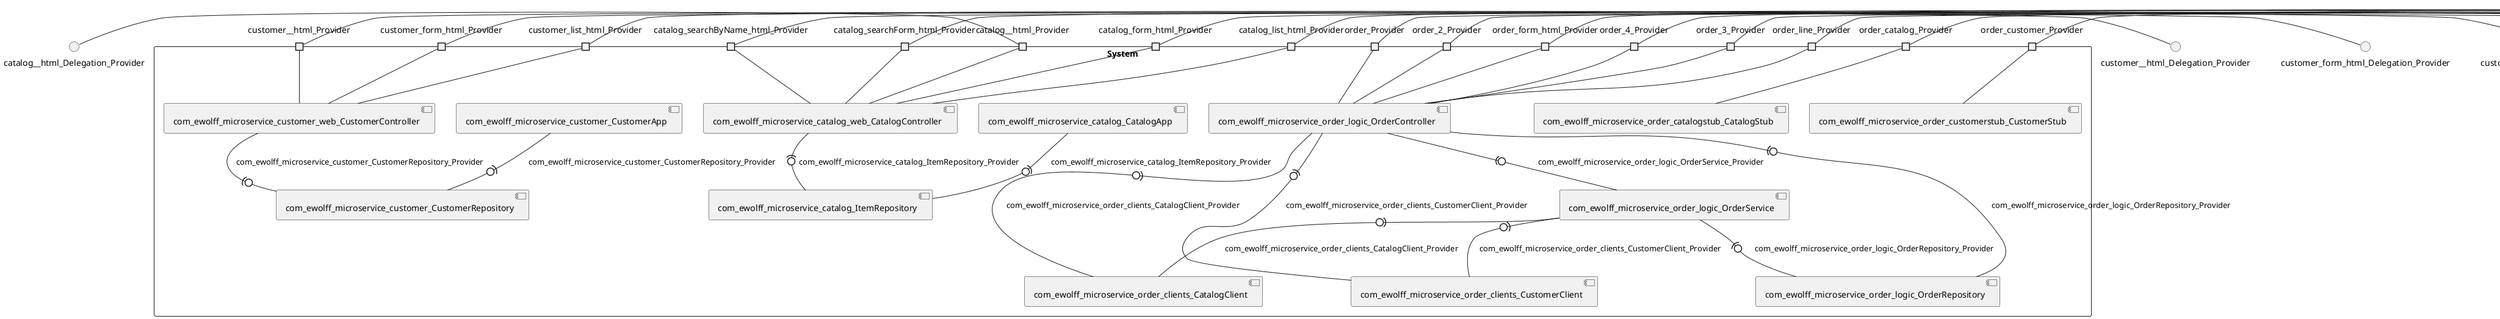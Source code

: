 @startuml
skinparam fixCircleLabelOverlapping true
skinparam componentStyle uml2
() catalog__html_Delegation_Provider
() catalog_form_html_Delegation_Provider
() catalog_list_html_Delegation_Provider
() catalog_searchByName_html_Delegation_Provider
() catalog_searchForm_html_Delegation_Provider
() customer__html_Delegation_Provider
() customer_form_html_Delegation_Provider
() customer_list_html_Delegation_Provider
() order_2_Delegation_Provider
() order_3_Delegation_Provider
() order_4_Delegation_Provider
() order_Delegation_Provider
() order_catalog_Delegation_Provider
() order_customer_Delegation_Provider
() order_form_html_Delegation_Provider
() order_line_Delegation_Provider
rectangle System {
[com_ewolff_microservice_catalog_CatalogApp] [[ewolff-microservice.repository#_CWwycvhyEe66rp41yTOR7g]]
[com_ewolff_microservice_catalog_ItemRepository] [[ewolff-microservice.repository#_CWwycvhyEe66rp41yTOR7g]]
[com_ewolff_microservice_catalog_web_CatalogController] [[ewolff-microservice.repository#_CWwycvhyEe66rp41yTOR7g]]
[com_ewolff_microservice_customer_CustomerApp] [[ewolff-microservice.repository#_CWwycvhyEe66rp41yTOR7g]]
[com_ewolff_microservice_customer_CustomerRepository] [[ewolff-microservice.repository#_CWwycvhyEe66rp41yTOR7g]]
[com_ewolff_microservice_customer_web_CustomerController] [[ewolff-microservice.repository#_CWwycvhyEe66rp41yTOR7g]]
[com_ewolff_microservice_order_catalogstub_CatalogStub] [[ewolff-microservice.repository#_CWwycvhyEe66rp41yTOR7g]]
[com_ewolff_microservice_order_clients_CatalogClient] [[ewolff-microservice.repository#_CWwycvhyEe66rp41yTOR7g]]
[com_ewolff_microservice_order_clients_CustomerClient] [[ewolff-microservice.repository#_CWwycvhyEe66rp41yTOR7g]]
[com_ewolff_microservice_order_customerstub_CustomerStub] [[ewolff-microservice.repository#_CWwycvhyEe66rp41yTOR7g]]
[com_ewolff_microservice_order_logic_OrderController] [[ewolff-microservice.repository#_CWwycvhyEe66rp41yTOR7g]]
[com_ewolff_microservice_order_logic_OrderRepository] [[ewolff-microservice.repository#_CWwycvhyEe66rp41yTOR7g]]
[com_ewolff_microservice_order_logic_OrderService] [[ewolff-microservice.repository#_CWwycvhyEe66rp41yTOR7g]]
port catalog__html_Provider
catalog__html_Delegation_Provider - catalog__html_Provider
catalog__html_Provider - [com_ewolff_microservice_catalog_web_CatalogController]
port catalog_form_html_Provider
catalog_form_html_Delegation_Provider - catalog_form_html_Provider
catalog_form_html_Provider - [com_ewolff_microservice_catalog_web_CatalogController]
port catalog_list_html_Provider
catalog_list_html_Delegation_Provider - catalog_list_html_Provider
catalog_list_html_Provider - [com_ewolff_microservice_catalog_web_CatalogController]
port catalog_searchByName_html_Provider
catalog_searchByName_html_Delegation_Provider - catalog_searchByName_html_Provider
catalog_searchByName_html_Provider - [com_ewolff_microservice_catalog_web_CatalogController]
port catalog_searchForm_html_Provider
catalog_searchForm_html_Delegation_Provider - catalog_searchForm_html_Provider
catalog_searchForm_html_Provider - [com_ewolff_microservice_catalog_web_CatalogController]
[com_ewolff_microservice_catalog_CatalogApp] -(0- [com_ewolff_microservice_catalog_ItemRepository] : com_ewolff_microservice_catalog_ItemRepository_Provider
[com_ewolff_microservice_catalog_web_CatalogController] -(0- [com_ewolff_microservice_catalog_ItemRepository] : com_ewolff_microservice_catalog_ItemRepository_Provider
[com_ewolff_microservice_customer_web_CustomerController] -(0- [com_ewolff_microservice_customer_CustomerRepository] : com_ewolff_microservice_customer_CustomerRepository_Provider
[com_ewolff_microservice_customer_CustomerApp] -(0- [com_ewolff_microservice_customer_CustomerRepository] : com_ewolff_microservice_customer_CustomerRepository_Provider
[com_ewolff_microservice_order_logic_OrderService] -(0- [com_ewolff_microservice_order_clients_CatalogClient] : com_ewolff_microservice_order_clients_CatalogClient_Provider
[com_ewolff_microservice_order_logic_OrderController] -(0- [com_ewolff_microservice_order_clients_CatalogClient] : com_ewolff_microservice_order_clients_CatalogClient_Provider
[com_ewolff_microservice_order_logic_OrderService] -(0- [com_ewolff_microservice_order_clients_CustomerClient] : com_ewolff_microservice_order_clients_CustomerClient_Provider
[com_ewolff_microservice_order_logic_OrderController] -(0- [com_ewolff_microservice_order_clients_CustomerClient] : com_ewolff_microservice_order_clients_CustomerClient_Provider
[com_ewolff_microservice_order_logic_OrderController] -(0- [com_ewolff_microservice_order_logic_OrderRepository] : com_ewolff_microservice_order_logic_OrderRepository_Provider
[com_ewolff_microservice_order_logic_OrderService] -(0- [com_ewolff_microservice_order_logic_OrderRepository] : com_ewolff_microservice_order_logic_OrderRepository_Provider
[com_ewolff_microservice_order_logic_OrderController] -(0- [com_ewolff_microservice_order_logic_OrderService] : com_ewolff_microservice_order_logic_OrderService_Provider
port customer__html_Provider
customer__html_Delegation_Provider - customer__html_Provider
customer__html_Provider - [com_ewolff_microservice_customer_web_CustomerController]
port customer_form_html_Provider
customer_form_html_Delegation_Provider - customer_form_html_Provider
customer_form_html_Provider - [com_ewolff_microservice_customer_web_CustomerController]
port customer_list_html_Provider
customer_list_html_Delegation_Provider - customer_list_html_Provider
customer_list_html_Provider - [com_ewolff_microservice_customer_web_CustomerController]
port order_2_Provider
order_2_Delegation_Provider - order_2_Provider
order_2_Provider - [com_ewolff_microservice_order_logic_OrderController]
port order_3_Provider
order_3_Delegation_Provider - order_3_Provider
order_3_Provider - [com_ewolff_microservice_order_logic_OrderController]
port order_4_Provider
order_4_Delegation_Provider - order_4_Provider
order_4_Provider - [com_ewolff_microservice_order_logic_OrderController]
port order_Provider
order_Delegation_Provider - order_Provider
order_Provider - [com_ewolff_microservice_order_logic_OrderController]
port order_catalog_Provider
order_catalog_Delegation_Provider - order_catalog_Provider
order_catalog_Provider - [com_ewolff_microservice_order_catalogstub_CatalogStub]
port order_customer_Provider
order_customer_Delegation_Provider - order_customer_Provider
order_customer_Provider - [com_ewolff_microservice_order_customerstub_CustomerStub]
port order_form_html_Provider
order_form_html_Delegation_Provider - order_form_html_Provider
order_form_html_Provider - [com_ewolff_microservice_order_logic_OrderController]
port order_line_Provider
order_line_Delegation_Provider - order_line_Provider
order_line_Provider - [com_ewolff_microservice_order_logic_OrderController]
}

@enduml
